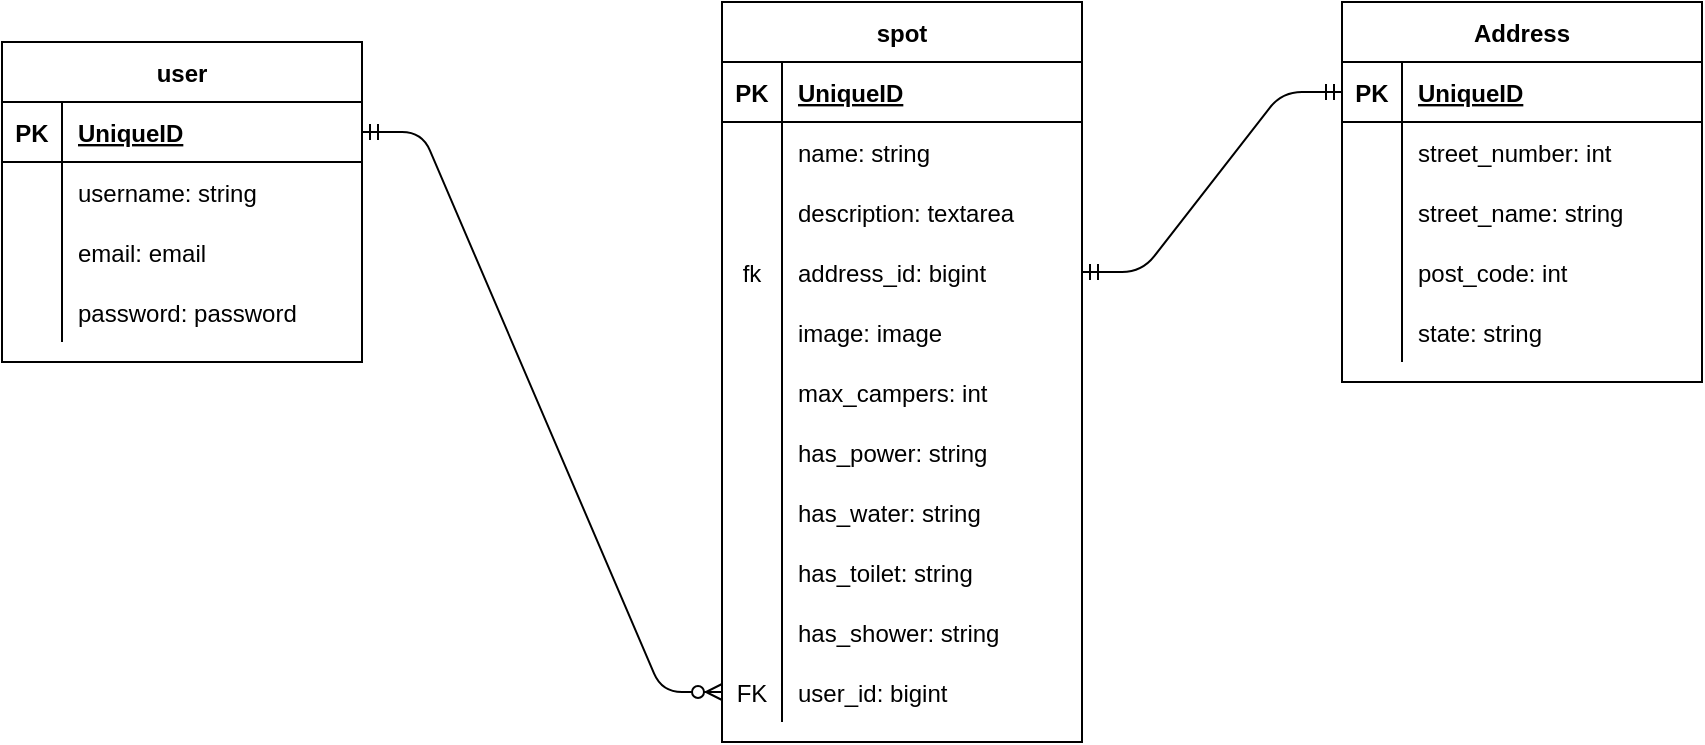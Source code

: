 <mxfile version="13.8.8" type="github">
  <diagram id="AqMQSOrogmUGkgMcRg-C" name="Page-1">
    <mxGraphModel dx="1637" dy="1823" grid="1" gridSize="10" guides="1" tooltips="1" connect="1" arrows="1" fold="1" page="1" pageScale="1" pageWidth="850" pageHeight="1100" math="0" shadow="0">
      <root>
        <mxCell id="0" />
        <mxCell id="1" parent="0" />
        <mxCell id="Nr14v2AtTHHqAfx6NBly-1" value="spot" style="shape=table;startSize=30;container=1;collapsible=1;childLayout=tableLayout;fixedRows=1;rowLines=0;fontStyle=1;align=center;resizeLast=1;" vertex="1" parent="1">
          <mxGeometry x="390" y="210" width="180" height="370" as="geometry" />
        </mxCell>
        <mxCell id="Nr14v2AtTHHqAfx6NBly-2" value="" style="shape=partialRectangle;collapsible=0;dropTarget=0;pointerEvents=0;fillColor=none;top=0;left=0;bottom=1;right=0;points=[[0,0.5],[1,0.5]];portConstraint=eastwest;" vertex="1" parent="Nr14v2AtTHHqAfx6NBly-1">
          <mxGeometry y="30" width="180" height="30" as="geometry" />
        </mxCell>
        <mxCell id="Nr14v2AtTHHqAfx6NBly-3" value="PK" style="shape=partialRectangle;connectable=0;fillColor=none;top=0;left=0;bottom=0;right=0;fontStyle=1;overflow=hidden;" vertex="1" parent="Nr14v2AtTHHqAfx6NBly-2">
          <mxGeometry width="30" height="30" as="geometry" />
        </mxCell>
        <mxCell id="Nr14v2AtTHHqAfx6NBly-4" value="UniqueID" style="shape=partialRectangle;connectable=0;fillColor=none;top=0;left=0;bottom=0;right=0;align=left;spacingLeft=6;fontStyle=5;overflow=hidden;" vertex="1" parent="Nr14v2AtTHHqAfx6NBly-2">
          <mxGeometry x="30" width="150" height="30" as="geometry" />
        </mxCell>
        <mxCell id="Nr14v2AtTHHqAfx6NBly-5" value="" style="shape=partialRectangle;collapsible=0;dropTarget=0;pointerEvents=0;fillColor=none;top=0;left=0;bottom=0;right=0;points=[[0,0.5],[1,0.5]];portConstraint=eastwest;" vertex="1" parent="Nr14v2AtTHHqAfx6NBly-1">
          <mxGeometry y="60" width="180" height="30" as="geometry" />
        </mxCell>
        <mxCell id="Nr14v2AtTHHqAfx6NBly-6" value="" style="shape=partialRectangle;connectable=0;fillColor=none;top=0;left=0;bottom=0;right=0;editable=1;overflow=hidden;" vertex="1" parent="Nr14v2AtTHHqAfx6NBly-5">
          <mxGeometry width="30" height="30" as="geometry" />
        </mxCell>
        <mxCell id="Nr14v2AtTHHqAfx6NBly-7" value="name: string" style="shape=partialRectangle;connectable=0;fillColor=none;top=0;left=0;bottom=0;right=0;align=left;spacingLeft=6;overflow=hidden;" vertex="1" parent="Nr14v2AtTHHqAfx6NBly-5">
          <mxGeometry x="30" width="150" height="30" as="geometry" />
        </mxCell>
        <mxCell id="Nr14v2AtTHHqAfx6NBly-8" value="" style="shape=partialRectangle;collapsible=0;dropTarget=0;pointerEvents=0;fillColor=none;top=0;left=0;bottom=0;right=0;points=[[0,0.5],[1,0.5]];portConstraint=eastwest;" vertex="1" parent="Nr14v2AtTHHqAfx6NBly-1">
          <mxGeometry y="90" width="180" height="30" as="geometry" />
        </mxCell>
        <mxCell id="Nr14v2AtTHHqAfx6NBly-9" value="" style="shape=partialRectangle;connectable=0;fillColor=none;top=0;left=0;bottom=0;right=0;editable=1;overflow=hidden;" vertex="1" parent="Nr14v2AtTHHqAfx6NBly-8">
          <mxGeometry width="30" height="30" as="geometry" />
        </mxCell>
        <mxCell id="Nr14v2AtTHHqAfx6NBly-10" value="description: textarea" style="shape=partialRectangle;connectable=0;fillColor=none;top=0;left=0;bottom=0;right=0;align=left;spacingLeft=6;overflow=hidden;" vertex="1" parent="Nr14v2AtTHHqAfx6NBly-8">
          <mxGeometry x="30" width="150" height="30" as="geometry" />
        </mxCell>
        <mxCell id="Nr14v2AtTHHqAfx6NBly-11" value="" style="shape=partialRectangle;collapsible=0;dropTarget=0;pointerEvents=0;fillColor=none;top=0;left=0;bottom=0;right=0;points=[[0,0.5],[1,0.5]];portConstraint=eastwest;" vertex="1" parent="Nr14v2AtTHHqAfx6NBly-1">
          <mxGeometry y="120" width="180" height="30" as="geometry" />
        </mxCell>
        <mxCell id="Nr14v2AtTHHqAfx6NBly-12" value="fk" style="shape=partialRectangle;connectable=0;fillColor=none;top=0;left=0;bottom=0;right=0;editable=1;overflow=hidden;" vertex="1" parent="Nr14v2AtTHHqAfx6NBly-11">
          <mxGeometry width="30" height="30" as="geometry" />
        </mxCell>
        <mxCell id="Nr14v2AtTHHqAfx6NBly-13" value="address_id: bigint" style="shape=partialRectangle;connectable=0;fillColor=none;top=0;left=0;bottom=0;right=0;align=left;spacingLeft=6;overflow=hidden;" vertex="1" parent="Nr14v2AtTHHqAfx6NBly-11">
          <mxGeometry x="30" width="150" height="30" as="geometry" />
        </mxCell>
        <mxCell id="Nr14v2AtTHHqAfx6NBly-14" value="" style="shape=partialRectangle;collapsible=0;dropTarget=0;pointerEvents=0;fillColor=none;top=0;left=0;bottom=0;right=0;points=[[0,0.5],[1,0.5]];portConstraint=eastwest;" vertex="1" parent="Nr14v2AtTHHqAfx6NBly-1">
          <mxGeometry y="150" width="180" height="30" as="geometry" />
        </mxCell>
        <mxCell id="Nr14v2AtTHHqAfx6NBly-15" value="" style="shape=partialRectangle;connectable=0;fillColor=none;top=0;left=0;bottom=0;right=0;editable=1;overflow=hidden;" vertex="1" parent="Nr14v2AtTHHqAfx6NBly-14">
          <mxGeometry width="30" height="30" as="geometry" />
        </mxCell>
        <mxCell id="Nr14v2AtTHHqAfx6NBly-16" value="image: image" style="shape=partialRectangle;connectable=0;fillColor=none;top=0;left=0;bottom=0;right=0;align=left;spacingLeft=6;overflow=hidden;" vertex="1" parent="Nr14v2AtTHHqAfx6NBly-14">
          <mxGeometry x="30" width="150" height="30" as="geometry" />
        </mxCell>
        <mxCell id="Nr14v2AtTHHqAfx6NBly-33" value="" style="shape=partialRectangle;collapsible=0;dropTarget=0;pointerEvents=0;fillColor=none;top=0;left=0;bottom=0;right=0;points=[[0,0.5],[1,0.5]];portConstraint=eastwest;" vertex="1" parent="Nr14v2AtTHHqAfx6NBly-1">
          <mxGeometry y="180" width="180" height="30" as="geometry" />
        </mxCell>
        <mxCell id="Nr14v2AtTHHqAfx6NBly-34" value="" style="shape=partialRectangle;connectable=0;fillColor=none;top=0;left=0;bottom=0;right=0;editable=1;overflow=hidden;" vertex="1" parent="Nr14v2AtTHHqAfx6NBly-33">
          <mxGeometry width="30" height="30" as="geometry" />
        </mxCell>
        <mxCell id="Nr14v2AtTHHqAfx6NBly-35" value="max_campers: int" style="shape=partialRectangle;connectable=0;fillColor=none;top=0;left=0;bottom=0;right=0;align=left;spacingLeft=6;overflow=hidden;" vertex="1" parent="Nr14v2AtTHHqAfx6NBly-33">
          <mxGeometry x="30" width="150" height="30" as="geometry" />
        </mxCell>
        <mxCell id="Nr14v2AtTHHqAfx6NBly-36" value="" style="shape=partialRectangle;collapsible=0;dropTarget=0;pointerEvents=0;fillColor=none;top=0;left=0;bottom=0;right=0;points=[[0,0.5],[1,0.5]];portConstraint=eastwest;" vertex="1" parent="Nr14v2AtTHHqAfx6NBly-1">
          <mxGeometry y="210" width="180" height="30" as="geometry" />
        </mxCell>
        <mxCell id="Nr14v2AtTHHqAfx6NBly-37" value="" style="shape=partialRectangle;connectable=0;fillColor=none;top=0;left=0;bottom=0;right=0;editable=1;overflow=hidden;" vertex="1" parent="Nr14v2AtTHHqAfx6NBly-36">
          <mxGeometry width="30" height="30" as="geometry" />
        </mxCell>
        <mxCell id="Nr14v2AtTHHqAfx6NBly-38" value="has_power: string" style="shape=partialRectangle;connectable=0;fillColor=none;top=0;left=0;bottom=0;right=0;align=left;spacingLeft=6;overflow=hidden;" vertex="1" parent="Nr14v2AtTHHqAfx6NBly-36">
          <mxGeometry x="30" width="150" height="30" as="geometry" />
        </mxCell>
        <mxCell id="Nr14v2AtTHHqAfx6NBly-39" value="" style="shape=partialRectangle;collapsible=0;dropTarget=0;pointerEvents=0;fillColor=none;top=0;left=0;bottom=0;right=0;points=[[0,0.5],[1,0.5]];portConstraint=eastwest;" vertex="1" parent="Nr14v2AtTHHqAfx6NBly-1">
          <mxGeometry y="240" width="180" height="30" as="geometry" />
        </mxCell>
        <mxCell id="Nr14v2AtTHHqAfx6NBly-40" value="" style="shape=partialRectangle;connectable=0;fillColor=none;top=0;left=0;bottom=0;right=0;editable=1;overflow=hidden;" vertex="1" parent="Nr14v2AtTHHqAfx6NBly-39">
          <mxGeometry width="30" height="30" as="geometry" />
        </mxCell>
        <mxCell id="Nr14v2AtTHHqAfx6NBly-41" value="has_water: string" style="shape=partialRectangle;connectable=0;fillColor=none;top=0;left=0;bottom=0;right=0;align=left;spacingLeft=6;overflow=hidden;" vertex="1" parent="Nr14v2AtTHHqAfx6NBly-39">
          <mxGeometry x="30" width="150" height="30" as="geometry" />
        </mxCell>
        <mxCell id="Nr14v2AtTHHqAfx6NBly-42" value="" style="shape=partialRectangle;collapsible=0;dropTarget=0;pointerEvents=0;fillColor=none;top=0;left=0;bottom=0;right=0;points=[[0,0.5],[1,0.5]];portConstraint=eastwest;" vertex="1" parent="Nr14v2AtTHHqAfx6NBly-1">
          <mxGeometry y="270" width="180" height="30" as="geometry" />
        </mxCell>
        <mxCell id="Nr14v2AtTHHqAfx6NBly-43" value="" style="shape=partialRectangle;connectable=0;fillColor=none;top=0;left=0;bottom=0;right=0;editable=1;overflow=hidden;" vertex="1" parent="Nr14v2AtTHHqAfx6NBly-42">
          <mxGeometry width="30" height="30" as="geometry" />
        </mxCell>
        <mxCell id="Nr14v2AtTHHqAfx6NBly-44" value="has_toilet: string" style="shape=partialRectangle;connectable=0;fillColor=none;top=0;left=0;bottom=0;right=0;align=left;spacingLeft=6;overflow=hidden;" vertex="1" parent="Nr14v2AtTHHqAfx6NBly-42">
          <mxGeometry x="30" width="150" height="30" as="geometry" />
        </mxCell>
        <mxCell id="Nr14v2AtTHHqAfx6NBly-45" value="" style="shape=partialRectangle;collapsible=0;dropTarget=0;pointerEvents=0;fillColor=none;top=0;left=0;bottom=0;right=0;points=[[0,0.5],[1,0.5]];portConstraint=eastwest;" vertex="1" parent="Nr14v2AtTHHqAfx6NBly-1">
          <mxGeometry y="300" width="180" height="30" as="geometry" />
        </mxCell>
        <mxCell id="Nr14v2AtTHHqAfx6NBly-46" value="" style="shape=partialRectangle;connectable=0;fillColor=none;top=0;left=0;bottom=0;right=0;editable=1;overflow=hidden;" vertex="1" parent="Nr14v2AtTHHqAfx6NBly-45">
          <mxGeometry width="30" height="30" as="geometry" />
        </mxCell>
        <mxCell id="Nr14v2AtTHHqAfx6NBly-47" value="has_shower: string" style="shape=partialRectangle;connectable=0;fillColor=none;top=0;left=0;bottom=0;right=0;align=left;spacingLeft=6;overflow=hidden;" vertex="1" parent="Nr14v2AtTHHqAfx6NBly-45">
          <mxGeometry x="30" width="150" height="30" as="geometry" />
        </mxCell>
        <mxCell id="Nr14v2AtTHHqAfx6NBly-65" value="" style="shape=partialRectangle;collapsible=0;dropTarget=0;pointerEvents=0;fillColor=none;top=0;left=0;bottom=0;right=0;points=[[0,0.5],[1,0.5]];portConstraint=eastwest;" vertex="1" parent="Nr14v2AtTHHqAfx6NBly-1">
          <mxGeometry y="330" width="180" height="30" as="geometry" />
        </mxCell>
        <mxCell id="Nr14v2AtTHHqAfx6NBly-66" value="FK" style="shape=partialRectangle;connectable=0;fillColor=none;top=0;left=0;bottom=0;right=0;editable=1;overflow=hidden;" vertex="1" parent="Nr14v2AtTHHqAfx6NBly-65">
          <mxGeometry width="30" height="30" as="geometry" />
        </mxCell>
        <mxCell id="Nr14v2AtTHHqAfx6NBly-67" value="user_id: bigint" style="shape=partialRectangle;connectable=0;fillColor=none;top=0;left=0;bottom=0;right=0;align=left;spacingLeft=6;overflow=hidden;" vertex="1" parent="Nr14v2AtTHHqAfx6NBly-65">
          <mxGeometry x="30" width="150" height="30" as="geometry" />
        </mxCell>
        <mxCell id="Nr14v2AtTHHqAfx6NBly-52" value="user" style="shape=table;startSize=30;container=1;collapsible=1;childLayout=tableLayout;fixedRows=1;rowLines=0;fontStyle=1;align=center;resizeLast=1;" vertex="1" parent="1">
          <mxGeometry x="30" y="230" width="180" height="160" as="geometry" />
        </mxCell>
        <mxCell id="Nr14v2AtTHHqAfx6NBly-53" value="" style="shape=partialRectangle;collapsible=0;dropTarget=0;pointerEvents=0;fillColor=none;top=0;left=0;bottom=1;right=0;points=[[0,0.5],[1,0.5]];portConstraint=eastwest;" vertex="1" parent="Nr14v2AtTHHqAfx6NBly-52">
          <mxGeometry y="30" width="180" height="30" as="geometry" />
        </mxCell>
        <mxCell id="Nr14v2AtTHHqAfx6NBly-54" value="PK" style="shape=partialRectangle;connectable=0;fillColor=none;top=0;left=0;bottom=0;right=0;fontStyle=1;overflow=hidden;" vertex="1" parent="Nr14v2AtTHHqAfx6NBly-53">
          <mxGeometry width="30" height="30" as="geometry" />
        </mxCell>
        <mxCell id="Nr14v2AtTHHqAfx6NBly-55" value="UniqueID" style="shape=partialRectangle;connectable=0;fillColor=none;top=0;left=0;bottom=0;right=0;align=left;spacingLeft=6;fontStyle=5;overflow=hidden;" vertex="1" parent="Nr14v2AtTHHqAfx6NBly-53">
          <mxGeometry x="30" width="150" height="30" as="geometry" />
        </mxCell>
        <mxCell id="Nr14v2AtTHHqAfx6NBly-56" value="" style="shape=partialRectangle;collapsible=0;dropTarget=0;pointerEvents=0;fillColor=none;top=0;left=0;bottom=0;right=0;points=[[0,0.5],[1,0.5]];portConstraint=eastwest;" vertex="1" parent="Nr14v2AtTHHqAfx6NBly-52">
          <mxGeometry y="60" width="180" height="30" as="geometry" />
        </mxCell>
        <mxCell id="Nr14v2AtTHHqAfx6NBly-57" value="" style="shape=partialRectangle;connectable=0;fillColor=none;top=0;left=0;bottom=0;right=0;editable=1;overflow=hidden;" vertex="1" parent="Nr14v2AtTHHqAfx6NBly-56">
          <mxGeometry width="30" height="30" as="geometry" />
        </mxCell>
        <mxCell id="Nr14v2AtTHHqAfx6NBly-58" value="username: string" style="shape=partialRectangle;connectable=0;fillColor=none;top=0;left=0;bottom=0;right=0;align=left;spacingLeft=6;overflow=hidden;" vertex="1" parent="Nr14v2AtTHHqAfx6NBly-56">
          <mxGeometry x="30" width="150" height="30" as="geometry" />
        </mxCell>
        <mxCell id="Nr14v2AtTHHqAfx6NBly-59" value="" style="shape=partialRectangle;collapsible=0;dropTarget=0;pointerEvents=0;fillColor=none;top=0;left=0;bottom=0;right=0;points=[[0,0.5],[1,0.5]];portConstraint=eastwest;" vertex="1" parent="Nr14v2AtTHHqAfx6NBly-52">
          <mxGeometry y="90" width="180" height="30" as="geometry" />
        </mxCell>
        <mxCell id="Nr14v2AtTHHqAfx6NBly-60" value="" style="shape=partialRectangle;connectable=0;fillColor=none;top=0;left=0;bottom=0;right=0;editable=1;overflow=hidden;" vertex="1" parent="Nr14v2AtTHHqAfx6NBly-59">
          <mxGeometry width="30" height="30" as="geometry" />
        </mxCell>
        <mxCell id="Nr14v2AtTHHqAfx6NBly-61" value="email: email" style="shape=partialRectangle;connectable=0;fillColor=none;top=0;left=0;bottom=0;right=0;align=left;spacingLeft=6;overflow=hidden;" vertex="1" parent="Nr14v2AtTHHqAfx6NBly-59">
          <mxGeometry x="30" width="150" height="30" as="geometry" />
        </mxCell>
        <mxCell id="Nr14v2AtTHHqAfx6NBly-62" value="" style="shape=partialRectangle;collapsible=0;dropTarget=0;pointerEvents=0;fillColor=none;top=0;left=0;bottom=0;right=0;points=[[0,0.5],[1,0.5]];portConstraint=eastwest;" vertex="1" parent="Nr14v2AtTHHqAfx6NBly-52">
          <mxGeometry y="120" width="180" height="30" as="geometry" />
        </mxCell>
        <mxCell id="Nr14v2AtTHHqAfx6NBly-63" value="" style="shape=partialRectangle;connectable=0;fillColor=none;top=0;left=0;bottom=0;right=0;editable=1;overflow=hidden;" vertex="1" parent="Nr14v2AtTHHqAfx6NBly-62">
          <mxGeometry width="30" height="30" as="geometry" />
        </mxCell>
        <mxCell id="Nr14v2AtTHHqAfx6NBly-64" value="password: password" style="shape=partialRectangle;connectable=0;fillColor=none;top=0;left=0;bottom=0;right=0;align=left;spacingLeft=6;overflow=hidden;" vertex="1" parent="Nr14v2AtTHHqAfx6NBly-62">
          <mxGeometry x="30" width="150" height="30" as="geometry" />
        </mxCell>
        <mxCell id="Nr14v2AtTHHqAfx6NBly-68" value="" style="edgeStyle=entityRelationEdgeStyle;fontSize=12;html=1;endArrow=ERzeroToMany;startArrow=ERmandOne;exitX=1;exitY=0.5;exitDx=0;exitDy=0;entryX=0;entryY=0.5;entryDx=0;entryDy=0;" edge="1" parent="1" source="Nr14v2AtTHHqAfx6NBly-53" target="Nr14v2AtTHHqAfx6NBly-65">
          <mxGeometry width="100" height="100" relative="1" as="geometry">
            <mxPoint x="230" y="550" as="sourcePoint" />
            <mxPoint x="330" y="450" as="targetPoint" />
          </mxGeometry>
        </mxCell>
        <mxCell id="Nr14v2AtTHHqAfx6NBly-69" value="Address" style="shape=table;startSize=30;container=1;collapsible=1;childLayout=tableLayout;fixedRows=1;rowLines=0;fontStyle=1;align=center;resizeLast=1;" vertex="1" parent="1">
          <mxGeometry x="700" y="210" width="180" height="190" as="geometry" />
        </mxCell>
        <mxCell id="Nr14v2AtTHHqAfx6NBly-70" value="" style="shape=partialRectangle;collapsible=0;dropTarget=0;pointerEvents=0;fillColor=none;top=0;left=0;bottom=1;right=0;points=[[0,0.5],[1,0.5]];portConstraint=eastwest;" vertex="1" parent="Nr14v2AtTHHqAfx6NBly-69">
          <mxGeometry y="30" width="180" height="30" as="geometry" />
        </mxCell>
        <mxCell id="Nr14v2AtTHHqAfx6NBly-71" value="PK" style="shape=partialRectangle;connectable=0;fillColor=none;top=0;left=0;bottom=0;right=0;fontStyle=1;overflow=hidden;" vertex="1" parent="Nr14v2AtTHHqAfx6NBly-70">
          <mxGeometry width="30" height="30" as="geometry" />
        </mxCell>
        <mxCell id="Nr14v2AtTHHqAfx6NBly-72" value="UniqueID" style="shape=partialRectangle;connectable=0;fillColor=none;top=0;left=0;bottom=0;right=0;align=left;spacingLeft=6;fontStyle=5;overflow=hidden;" vertex="1" parent="Nr14v2AtTHHqAfx6NBly-70">
          <mxGeometry x="30" width="150" height="30" as="geometry" />
        </mxCell>
        <mxCell id="Nr14v2AtTHHqAfx6NBly-73" value="" style="shape=partialRectangle;collapsible=0;dropTarget=0;pointerEvents=0;fillColor=none;top=0;left=0;bottom=0;right=0;points=[[0,0.5],[1,0.5]];portConstraint=eastwest;" vertex="1" parent="Nr14v2AtTHHqAfx6NBly-69">
          <mxGeometry y="60" width="180" height="30" as="geometry" />
        </mxCell>
        <mxCell id="Nr14v2AtTHHqAfx6NBly-74" value="" style="shape=partialRectangle;connectable=0;fillColor=none;top=0;left=0;bottom=0;right=0;editable=1;overflow=hidden;" vertex="1" parent="Nr14v2AtTHHqAfx6NBly-73">
          <mxGeometry width="30" height="30" as="geometry" />
        </mxCell>
        <mxCell id="Nr14v2AtTHHqAfx6NBly-75" value="street_number: int" style="shape=partialRectangle;connectable=0;fillColor=none;top=0;left=0;bottom=0;right=0;align=left;spacingLeft=6;overflow=hidden;" vertex="1" parent="Nr14v2AtTHHqAfx6NBly-73">
          <mxGeometry x="30" width="150" height="30" as="geometry" />
        </mxCell>
        <mxCell id="Nr14v2AtTHHqAfx6NBly-76" value="" style="shape=partialRectangle;collapsible=0;dropTarget=0;pointerEvents=0;fillColor=none;top=0;left=0;bottom=0;right=0;points=[[0,0.5],[1,0.5]];portConstraint=eastwest;" vertex="1" parent="Nr14v2AtTHHqAfx6NBly-69">
          <mxGeometry y="90" width="180" height="30" as="geometry" />
        </mxCell>
        <mxCell id="Nr14v2AtTHHqAfx6NBly-77" value="" style="shape=partialRectangle;connectable=0;fillColor=none;top=0;left=0;bottom=0;right=0;editable=1;overflow=hidden;" vertex="1" parent="Nr14v2AtTHHqAfx6NBly-76">
          <mxGeometry width="30" height="30" as="geometry" />
        </mxCell>
        <mxCell id="Nr14v2AtTHHqAfx6NBly-78" value="street_name: string" style="shape=partialRectangle;connectable=0;fillColor=none;top=0;left=0;bottom=0;right=0;align=left;spacingLeft=6;overflow=hidden;" vertex="1" parent="Nr14v2AtTHHqAfx6NBly-76">
          <mxGeometry x="30" width="150" height="30" as="geometry" />
        </mxCell>
        <mxCell id="Nr14v2AtTHHqAfx6NBly-79" value="" style="shape=partialRectangle;collapsible=0;dropTarget=0;pointerEvents=0;fillColor=none;top=0;left=0;bottom=0;right=0;points=[[0,0.5],[1,0.5]];portConstraint=eastwest;" vertex="1" parent="Nr14v2AtTHHqAfx6NBly-69">
          <mxGeometry y="120" width="180" height="30" as="geometry" />
        </mxCell>
        <mxCell id="Nr14v2AtTHHqAfx6NBly-80" value="" style="shape=partialRectangle;connectable=0;fillColor=none;top=0;left=0;bottom=0;right=0;editable=1;overflow=hidden;" vertex="1" parent="Nr14v2AtTHHqAfx6NBly-79">
          <mxGeometry width="30" height="30" as="geometry" />
        </mxCell>
        <mxCell id="Nr14v2AtTHHqAfx6NBly-81" value="post_code: int" style="shape=partialRectangle;connectable=0;fillColor=none;top=0;left=0;bottom=0;right=0;align=left;spacingLeft=6;overflow=hidden;" vertex="1" parent="Nr14v2AtTHHqAfx6NBly-79">
          <mxGeometry x="30" width="150" height="30" as="geometry" />
        </mxCell>
        <mxCell id="Nr14v2AtTHHqAfx6NBly-83" value="" style="shape=partialRectangle;collapsible=0;dropTarget=0;pointerEvents=0;fillColor=none;top=0;left=0;bottom=0;right=0;points=[[0,0.5],[1,0.5]];portConstraint=eastwest;" vertex="1" parent="Nr14v2AtTHHqAfx6NBly-69">
          <mxGeometry y="150" width="180" height="30" as="geometry" />
        </mxCell>
        <mxCell id="Nr14v2AtTHHqAfx6NBly-84" value="" style="shape=partialRectangle;connectable=0;fillColor=none;top=0;left=0;bottom=0;right=0;editable=1;overflow=hidden;" vertex="1" parent="Nr14v2AtTHHqAfx6NBly-83">
          <mxGeometry width="30" height="30" as="geometry" />
        </mxCell>
        <mxCell id="Nr14v2AtTHHqAfx6NBly-85" value="state: string" style="shape=partialRectangle;connectable=0;fillColor=none;top=0;left=0;bottom=0;right=0;align=left;spacingLeft=6;overflow=hidden;" vertex="1" parent="Nr14v2AtTHHqAfx6NBly-83">
          <mxGeometry x="30" width="150" height="30" as="geometry" />
        </mxCell>
        <mxCell id="Nr14v2AtTHHqAfx6NBly-82" value="" style="edgeStyle=entityRelationEdgeStyle;fontSize=12;html=1;endArrow=ERmandOne;startArrow=ERmandOne;exitX=1;exitY=0.5;exitDx=0;exitDy=0;entryX=0;entryY=0.5;entryDx=0;entryDy=0;" edge="1" parent="1" source="Nr14v2AtTHHqAfx6NBly-11" target="Nr14v2AtTHHqAfx6NBly-70">
          <mxGeometry width="100" height="100" relative="1" as="geometry">
            <mxPoint x="600" y="350" as="sourcePoint" />
            <mxPoint x="700" y="250" as="targetPoint" />
          </mxGeometry>
        </mxCell>
      </root>
    </mxGraphModel>
  </diagram>
</mxfile>
